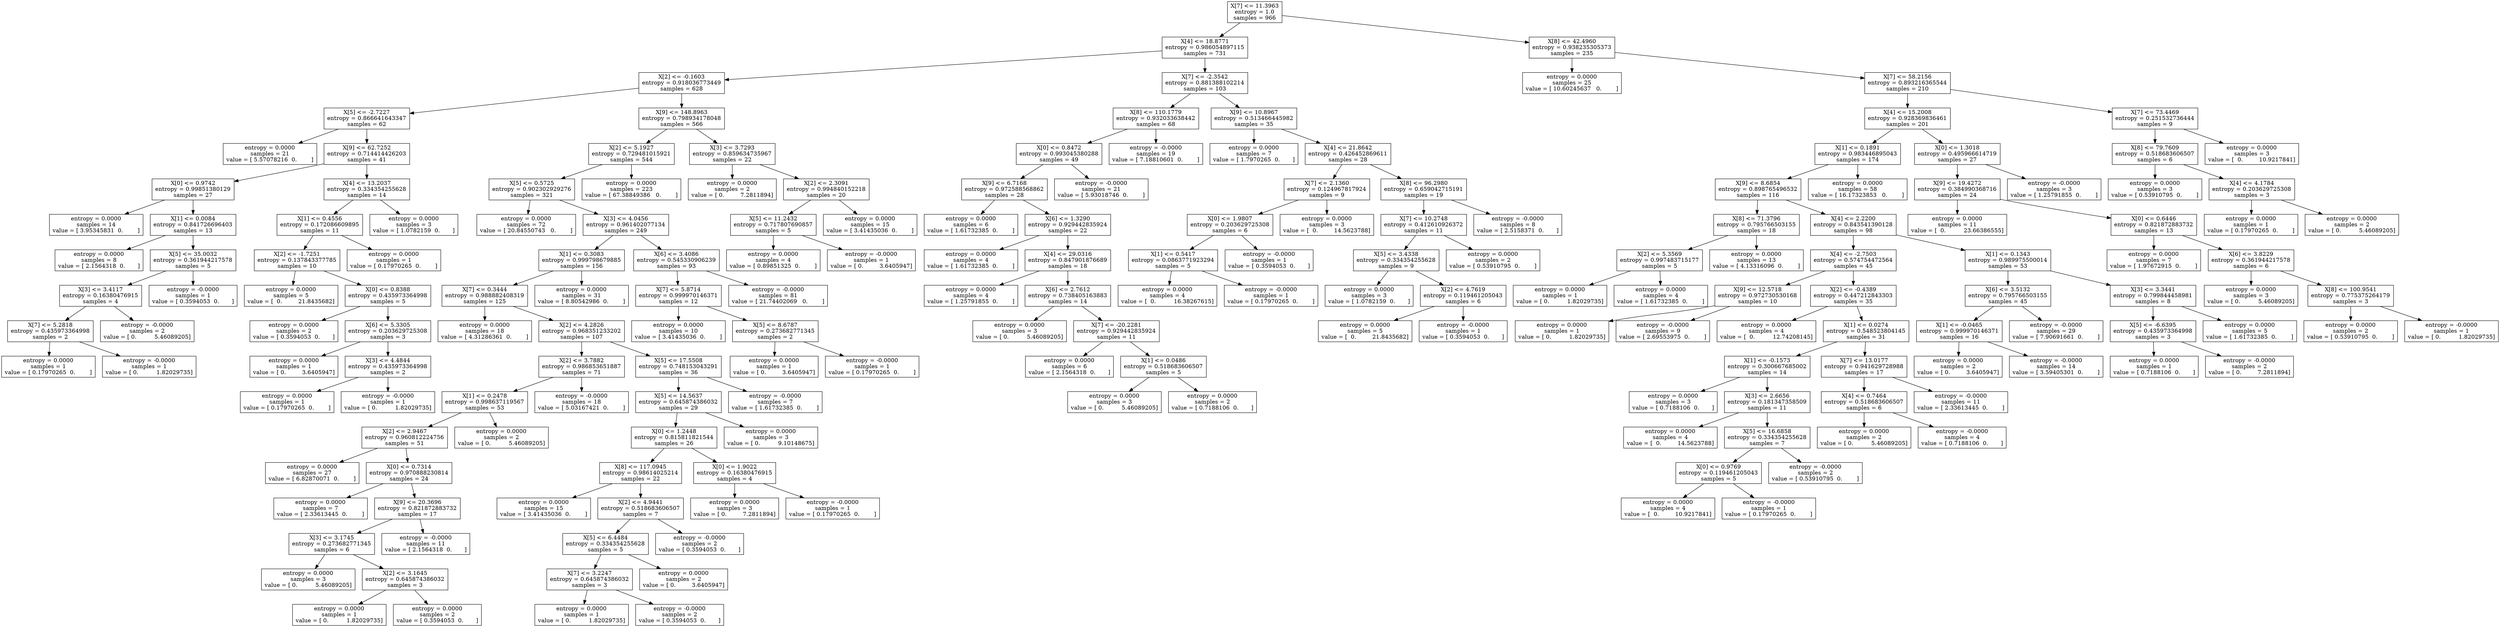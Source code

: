 digraph Tree {
0 [label="X[7] <= 11.3963\nentropy = 1.0\nsamples = 966", shape="box"] ;
1 [label="X[4] <= 18.8771\nentropy = 0.986054897115\nsamples = 731", shape="box"] ;
0 -> 1 ;
2 [label="X[2] <= -0.1603\nentropy = 0.918036773449\nsamples = 628", shape="box"] ;
1 -> 2 ;
3 [label="X[5] <= -2.7227\nentropy = 0.866641643347\nsamples = 62", shape="box"] ;
2 -> 3 ;
4 [label="entropy = 0.0000\nsamples = 21\nvalue = [ 5.57078216  0.        ]", shape="box"] ;
3 -> 4 ;
5 [label="X[9] <= 62.7252\nentropy = 0.714414426203\nsamples = 41", shape="box"] ;
3 -> 5 ;
6 [label="X[0] <= 0.9742\nentropy = 0.99851380129\nsamples = 27", shape="box"] ;
5 -> 6 ;
7 [label="entropy = 0.0000\nsamples = 14\nvalue = [ 3.95345831  0.        ]", shape="box"] ;
6 -> 7 ;
8 [label="X[1] <= 0.0084\nentropy = 0.841726696403\nsamples = 13", shape="box"] ;
6 -> 8 ;
9 [label="entropy = 0.0000\nsamples = 8\nvalue = [ 2.1564318  0.       ]", shape="box"] ;
8 -> 9 ;
10 [label="X[5] <= 35.0032\nentropy = 0.361944217578\nsamples = 5", shape="box"] ;
8 -> 10 ;
11 [label="X[3] <= 3.4117\nentropy = 0.16380476915\nsamples = 4", shape="box"] ;
10 -> 11 ;
12 [label="X[7] <= 5.2818\nentropy = 0.435973364998\nsamples = 2", shape="box"] ;
11 -> 12 ;
13 [label="entropy = 0.0000\nsamples = 1\nvalue = [ 0.17970265  0.        ]", shape="box"] ;
12 -> 13 ;
14 [label="entropy = -0.0000\nsamples = 1\nvalue = [ 0.          1.82029735]", shape="box"] ;
12 -> 14 ;
15 [label="entropy = -0.0000\nsamples = 2\nvalue = [ 0.          5.46089205]", shape="box"] ;
11 -> 15 ;
16 [label="entropy = -0.0000\nsamples = 1\nvalue = [ 0.3594053  0.       ]", shape="box"] ;
10 -> 16 ;
17 [label="X[4] <= 13.2037\nentropy = 0.334354255628\nsamples = 14", shape="box"] ;
5 -> 17 ;
18 [label="X[1] <= 0.4556\nentropy = 0.172086609895\nsamples = 11", shape="box"] ;
17 -> 18 ;
19 [label="X[2] <= -1.7251\nentropy = 0.137843377785\nsamples = 10", shape="box"] ;
18 -> 19 ;
20 [label="entropy = 0.0000\nsamples = 5\nvalue = [  0.         21.8435682]", shape="box"] ;
19 -> 20 ;
21 [label="X[0] <= 0.8388\nentropy = 0.435973364998\nsamples = 5", shape="box"] ;
19 -> 21 ;
22 [label="entropy = 0.0000\nsamples = 2\nvalue = [ 0.3594053  0.       ]", shape="box"] ;
21 -> 22 ;
23 [label="X[6] <= 5.3305\nentropy = 0.203629725308\nsamples = 3", shape="box"] ;
21 -> 23 ;
24 [label="entropy = 0.0000\nsamples = 1\nvalue = [ 0.         3.6405947]", shape="box"] ;
23 -> 24 ;
25 [label="X[3] <= 4.4844\nentropy = 0.435973364998\nsamples = 2", shape="box"] ;
23 -> 25 ;
26 [label="entropy = 0.0000\nsamples = 1\nvalue = [ 0.17970265  0.        ]", shape="box"] ;
25 -> 26 ;
27 [label="entropy = -0.0000\nsamples = 1\nvalue = [ 0.          1.82029735]", shape="box"] ;
25 -> 27 ;
28 [label="entropy = 0.0000\nsamples = 1\nvalue = [ 0.17970265  0.        ]", shape="box"] ;
18 -> 28 ;
29 [label="entropy = 0.0000\nsamples = 3\nvalue = [ 1.0782159  0.       ]", shape="box"] ;
17 -> 29 ;
30 [label="X[9] <= 148.8963\nentropy = 0.798934178048\nsamples = 566", shape="box"] ;
2 -> 30 ;
31 [label="X[2] <= 5.1927\nentropy = 0.729481015921\nsamples = 544", shape="box"] ;
30 -> 31 ;
32 [label="X[5] <= 0.5725\nentropy = 0.902302929276\nsamples = 321", shape="box"] ;
31 -> 32 ;
33 [label="entropy = 0.0000\nsamples = 72\nvalue = [ 20.84550743   0.        ]", shape="box"] ;
32 -> 33 ;
34 [label="X[3] <= 4.0456\nentropy = 0.961402077134\nsamples = 249", shape="box"] ;
32 -> 34 ;
35 [label="X[1] <= 0.3083\nentropy = 0.999798679885\nsamples = 156", shape="box"] ;
34 -> 35 ;
36 [label="X[7] <= 0.3444\nentropy = 0.988882408319\nsamples = 125", shape="box"] ;
35 -> 36 ;
37 [label="entropy = 0.0000\nsamples = 18\nvalue = [ 4.31286361  0.        ]", shape="box"] ;
36 -> 37 ;
38 [label="X[2] <= 4.2826\nentropy = 0.968351233202\nsamples = 107", shape="box"] ;
36 -> 38 ;
39 [label="X[2] <= 3.7882\nentropy = 0.986853651887\nsamples = 71", shape="box"] ;
38 -> 39 ;
40 [label="X[1] <= 0.2478\nentropy = 0.998637119567\nsamples = 53", shape="box"] ;
39 -> 40 ;
41 [label="X[2] <= 2.9467\nentropy = 0.960812224756\nsamples = 51", shape="box"] ;
40 -> 41 ;
42 [label="entropy = 0.0000\nsamples = 27\nvalue = [ 6.82870071  0.        ]", shape="box"] ;
41 -> 42 ;
43 [label="X[0] <= 0.7314\nentropy = 0.970888230814\nsamples = 24", shape="box"] ;
41 -> 43 ;
44 [label="entropy = 0.0000\nsamples = 7\nvalue = [ 2.33613445  0.        ]", shape="box"] ;
43 -> 44 ;
45 [label="X[9] <= 20.3696\nentropy = 0.821872883732\nsamples = 17", shape="box"] ;
43 -> 45 ;
46 [label="X[3] <= 3.1745\nentropy = 0.273682771345\nsamples = 6", shape="box"] ;
45 -> 46 ;
47 [label="entropy = 0.0000\nsamples = 3\nvalue = [ 0.          5.46089205]", shape="box"] ;
46 -> 47 ;
48 [label="X[2] <= 3.1645\nentropy = 0.645874386032\nsamples = 3", shape="box"] ;
46 -> 48 ;
49 [label="entropy = 0.0000\nsamples = 1\nvalue = [ 0.          1.82029735]", shape="box"] ;
48 -> 49 ;
50 [label="entropy = 0.0000\nsamples = 2\nvalue = [ 0.3594053  0.       ]", shape="box"] ;
48 -> 50 ;
51 [label="entropy = -0.0000\nsamples = 11\nvalue = [ 2.1564318  0.       ]", shape="box"] ;
45 -> 51 ;
52 [label="entropy = 0.0000\nsamples = 2\nvalue = [ 0.          5.46089205]", shape="box"] ;
40 -> 52 ;
53 [label="entropy = -0.0000\nsamples = 18\nvalue = [ 5.03167421  0.        ]", shape="box"] ;
39 -> 53 ;
54 [label="X[5] <= 17.5508\nentropy = 0.748153043291\nsamples = 36", shape="box"] ;
38 -> 54 ;
55 [label="X[5] <= 14.5637\nentropy = 0.645874386032\nsamples = 29", shape="box"] ;
54 -> 55 ;
56 [label="X[0] <= 1.2448\nentropy = 0.815811821544\nsamples = 26", shape="box"] ;
55 -> 56 ;
57 [label="X[8] <= 117.0945\nentropy = 0.98614025214\nsamples = 22", shape="box"] ;
56 -> 57 ;
58 [label="entropy = 0.0000\nsamples = 15\nvalue = [ 3.41435036  0.        ]", shape="box"] ;
57 -> 58 ;
59 [label="X[2] <= 4.9441\nentropy = 0.518683606507\nsamples = 7", shape="box"] ;
57 -> 59 ;
60 [label="X[5] <= 6.4484\nentropy = 0.334354255628\nsamples = 5", shape="box"] ;
59 -> 60 ;
61 [label="X[7] <= 3.2247\nentropy = 0.645874386032\nsamples = 3", shape="box"] ;
60 -> 61 ;
62 [label="entropy = 0.0000\nsamples = 1\nvalue = [ 0.          1.82029735]", shape="box"] ;
61 -> 62 ;
63 [label="entropy = -0.0000\nsamples = 2\nvalue = [ 0.3594053  0.       ]", shape="box"] ;
61 -> 63 ;
64 [label="entropy = 0.0000\nsamples = 2\nvalue = [ 0.         3.6405947]", shape="box"] ;
60 -> 64 ;
65 [label="entropy = -0.0000\nsamples = 2\nvalue = [ 0.3594053  0.       ]", shape="box"] ;
59 -> 65 ;
66 [label="X[0] <= 1.9022\nentropy = 0.16380476915\nsamples = 4", shape="box"] ;
56 -> 66 ;
67 [label="entropy = 0.0000\nsamples = 3\nvalue = [ 0.         7.2811894]", shape="box"] ;
66 -> 67 ;
68 [label="entropy = -0.0000\nsamples = 1\nvalue = [ 0.17970265  0.        ]", shape="box"] ;
66 -> 68 ;
69 [label="entropy = 0.0000\nsamples = 3\nvalue = [ 0.          9.10148675]", shape="box"] ;
55 -> 69 ;
70 [label="entropy = -0.0000\nsamples = 7\nvalue = [ 1.61732385  0.        ]", shape="box"] ;
54 -> 70 ;
71 [label="entropy = 0.0000\nsamples = 31\nvalue = [ 8.80542986  0.        ]", shape="box"] ;
35 -> 71 ;
72 [label="X[6] <= 3.4086\nentropy = 0.545330906239\nsamples = 93", shape="box"] ;
34 -> 72 ;
73 [label="X[7] <= 5.8714\nentropy = 0.999970146371\nsamples = 12", shape="box"] ;
72 -> 73 ;
74 [label="entropy = 0.0000\nsamples = 10\nvalue = [ 3.41435036  0.        ]", shape="box"] ;
73 -> 74 ;
75 [label="X[5] <= 8.6787\nentropy = 0.273682771345\nsamples = 2", shape="box"] ;
73 -> 75 ;
76 [label="entropy = 0.0000\nsamples = 1\nvalue = [ 0.         3.6405947]", shape="box"] ;
75 -> 76 ;
77 [label="entropy = -0.0000\nsamples = 1\nvalue = [ 0.17970265  0.        ]", shape="box"] ;
75 -> 77 ;
78 [label="entropy = -0.0000\nsamples = 81\nvalue = [ 21.74402069   0.        ]", shape="box"] ;
72 -> 78 ;
79 [label="entropy = 0.0000\nsamples = 223\nvalue = [ 67.38849386   0.        ]", shape="box"] ;
31 -> 79 ;
80 [label="X[3] <= 3.7293\nentropy = 0.859634735967\nsamples = 22", shape="box"] ;
30 -> 80 ;
81 [label="entropy = 0.0000\nsamples = 2\nvalue = [ 0.         7.2811894]", shape="box"] ;
80 -> 81 ;
82 [label="X[2] <= 2.3091\nentropy = 0.994840152218\nsamples = 20", shape="box"] ;
80 -> 82 ;
83 [label="X[5] <= 11.2432\nentropy = 0.717807690857\nsamples = 5", shape="box"] ;
82 -> 83 ;
84 [label="entropy = 0.0000\nsamples = 4\nvalue = [ 0.89851325  0.        ]", shape="box"] ;
83 -> 84 ;
85 [label="entropy = -0.0000\nsamples = 1\nvalue = [ 0.         3.6405947]", shape="box"] ;
83 -> 85 ;
86 [label="entropy = 0.0000\nsamples = 15\nvalue = [ 3.41435036  0.        ]", shape="box"] ;
82 -> 86 ;
87 [label="X[7] <= -2.3542\nentropy = 0.881388102214\nsamples = 103", shape="box"] ;
1 -> 87 ;
88 [label="X[8] <= 110.1779\nentropy = 0.932033638442\nsamples = 68", shape="box"] ;
87 -> 88 ;
89 [label="X[0] <= 0.8472\nentropy = 0.993045380288\nsamples = 49", shape="box"] ;
88 -> 89 ;
90 [label="X[9] <= 6.7168\nentropy = 0.972588568862\nsamples = 28", shape="box"] ;
89 -> 90 ;
91 [label="entropy = 0.0000\nsamples = 6\nvalue = [ 1.61732385  0.        ]", shape="box"] ;
90 -> 91 ;
92 [label="X[6] <= 1.3290\nentropy = 0.929442835924\nsamples = 22", shape="box"] ;
90 -> 92 ;
93 [label="entropy = 0.0000\nsamples = 4\nvalue = [ 1.61732385  0.        ]", shape="box"] ;
92 -> 93 ;
94 [label="X[4] <= 29.0316\nentropy = 0.847901876689\nsamples = 18", shape="box"] ;
92 -> 94 ;
95 [label="entropy = 0.0000\nsamples = 4\nvalue = [ 1.25791855  0.        ]", shape="box"] ;
94 -> 95 ;
96 [label="X[6] <= 2.7612\nentropy = 0.738405163883\nsamples = 14", shape="box"] ;
94 -> 96 ;
97 [label="entropy = 0.0000\nsamples = 3\nvalue = [ 0.          5.46089205]", shape="box"] ;
96 -> 97 ;
98 [label="X[7] <= -20.2281\nentropy = 0.929442835924\nsamples = 11", shape="box"] ;
96 -> 98 ;
99 [label="entropy = 0.0000\nsamples = 6\nvalue = [ 2.1564318  0.       ]", shape="box"] ;
98 -> 99 ;
100 [label="X[1] <= 0.0486\nentropy = 0.518683606507\nsamples = 5", shape="box"] ;
98 -> 100 ;
101 [label="entropy = 0.0000\nsamples = 3\nvalue = [ 0.          5.46089205]", shape="box"] ;
100 -> 101 ;
102 [label="entropy = 0.0000\nsamples = 2\nvalue = [ 0.7188106  0.       ]", shape="box"] ;
100 -> 102 ;
103 [label="entropy = -0.0000\nsamples = 21\nvalue = [ 5.93018746  0.        ]", shape="box"] ;
89 -> 103 ;
104 [label="entropy = -0.0000\nsamples = 19\nvalue = [ 7.18810601  0.        ]", shape="box"] ;
88 -> 104 ;
105 [label="X[9] <= 10.8967\nentropy = 0.513466445982\nsamples = 35", shape="box"] ;
87 -> 105 ;
106 [label="entropy = 0.0000\nsamples = 7\nvalue = [ 1.7970265  0.       ]", shape="box"] ;
105 -> 106 ;
107 [label="X[4] <= 21.8642\nentropy = 0.426452869611\nsamples = 28", shape="box"] ;
105 -> 107 ;
108 [label="X[7] <= 2.1360\nentropy = 0.124967817924\nsamples = 9", shape="box"] ;
107 -> 108 ;
109 [label="X[0] <= 1.9807\nentropy = 0.203629725308\nsamples = 6", shape="box"] ;
108 -> 109 ;
110 [label="X[1] <= 0.5417\nentropy = 0.0863771923294\nsamples = 5", shape="box"] ;
109 -> 110 ;
111 [label="entropy = 0.0000\nsamples = 4\nvalue = [  0.          16.38267615]", shape="box"] ;
110 -> 111 ;
112 [label="entropy = -0.0000\nsamples = 1\nvalue = [ 0.17970265  0.        ]", shape="box"] ;
110 -> 112 ;
113 [label="entropy = -0.0000\nsamples = 1\nvalue = [ 0.3594053  0.       ]", shape="box"] ;
109 -> 113 ;
114 [label="entropy = 0.0000\nsamples = 3\nvalue = [  0.         14.5623788]", shape="box"] ;
108 -> 114 ;
115 [label="X[8] <= 96.2980\nentropy = 0.659042715191\nsamples = 19", shape="box"] ;
107 -> 115 ;
116 [label="X[7] <= 10.2748\nentropy = 0.412610926372\nsamples = 11", shape="box"] ;
115 -> 116 ;
117 [label="X[5] <= 3.4338\nentropy = 0.334354255628\nsamples = 9", shape="box"] ;
116 -> 117 ;
118 [label="entropy = 0.0000\nsamples = 3\nvalue = [ 1.0782159  0.       ]", shape="box"] ;
117 -> 118 ;
119 [label="X[2] <= 4.7619\nentropy = 0.119461205043\nsamples = 6", shape="box"] ;
117 -> 119 ;
120 [label="entropy = 0.0000\nsamples = 5\nvalue = [  0.         21.8435682]", shape="box"] ;
119 -> 120 ;
121 [label="entropy = -0.0000\nsamples = 1\nvalue = [ 0.3594053  0.       ]", shape="box"] ;
119 -> 121 ;
122 [label="entropy = 0.0000\nsamples = 2\nvalue = [ 0.53910795  0.        ]", shape="box"] ;
116 -> 122 ;
123 [label="entropy = -0.0000\nsamples = 8\nvalue = [ 2.5158371  0.       ]", shape="box"] ;
115 -> 123 ;
124 [label="X[8] <= 42.4960\nentropy = 0.938235305373\nsamples = 235", shape="box"] ;
0 -> 124 ;
125 [label="entropy = 0.0000\nsamples = 25\nvalue = [ 10.60245637   0.        ]", shape="box"] ;
124 -> 125 ;
126 [label="X[7] <= 58.2156\nentropy = 0.893216365544\nsamples = 210", shape="box"] ;
124 -> 126 ;
127 [label="X[4] <= 15.2008\nentropy = 0.928369836461\nsamples = 201", shape="box"] ;
126 -> 127 ;
128 [label="X[1] <= 0.1891\nentropy = 0.983446895043\nsamples = 174", shape="box"] ;
127 -> 128 ;
129 [label="X[9] <= 8.6854\nentropy = 0.898765496532\nsamples = 116", shape="box"] ;
128 -> 129 ;
130 [label="X[8] <= 71.3796\nentropy = 0.795766503155\nsamples = 18", shape="box"] ;
129 -> 130 ;
131 [label="X[2] <= 5.3569\nentropy = 0.997483715177\nsamples = 5", shape="box"] ;
130 -> 131 ;
132 [label="entropy = 0.0000\nsamples = 1\nvalue = [ 0.          1.82029735]", shape="box"] ;
131 -> 132 ;
133 [label="entropy = 0.0000\nsamples = 4\nvalue = [ 1.61732385  0.        ]", shape="box"] ;
131 -> 133 ;
134 [label="entropy = 0.0000\nsamples = 13\nvalue = [ 4.13316096  0.        ]", shape="box"] ;
130 -> 134 ;
135 [label="X[4] <= 2.2200\nentropy = 0.843541390128\nsamples = 98", shape="box"] ;
129 -> 135 ;
136 [label="X[4] <= -2.7503\nentropy = 0.574754472564\nsamples = 45", shape="box"] ;
135 -> 136 ;
137 [label="X[9] <= 12.5718\nentropy = 0.972730530168\nsamples = 10", shape="box"] ;
136 -> 137 ;
138 [label="entropy = 0.0000\nsamples = 1\nvalue = [ 0.          1.82029735]", shape="box"] ;
137 -> 138 ;
139 [label="entropy = -0.0000\nsamples = 9\nvalue = [ 2.69553975  0.        ]", shape="box"] ;
137 -> 139 ;
140 [label="X[2] <= -0.4389\nentropy = 0.447212843303\nsamples = 35", shape="box"] ;
136 -> 140 ;
141 [label="entropy = 0.0000\nsamples = 4\nvalue = [  0.          12.74208145]", shape="box"] ;
140 -> 141 ;
142 [label="X[1] <= 0.0274\nentropy = 0.548523804145\nsamples = 31", shape="box"] ;
140 -> 142 ;
143 [label="X[1] <= -0.1573\nentropy = 0.300667685002\nsamples = 14", shape="box"] ;
142 -> 143 ;
144 [label="entropy = 0.0000\nsamples = 3\nvalue = [ 0.7188106  0.       ]", shape="box"] ;
143 -> 144 ;
145 [label="X[3] <= 2.6656\nentropy = 0.181347358509\nsamples = 11", shape="box"] ;
143 -> 145 ;
146 [label="entropy = 0.0000\nsamples = 4\nvalue = [  0.         14.5623788]", shape="box"] ;
145 -> 146 ;
147 [label="X[5] <= 16.6858\nentropy = 0.334354255628\nsamples = 7", shape="box"] ;
145 -> 147 ;
148 [label="X[0] <= 0.9769\nentropy = 0.119461205043\nsamples = 5", shape="box"] ;
147 -> 148 ;
149 [label="entropy = 0.0000\nsamples = 4\nvalue = [  0.         10.9217841]", shape="box"] ;
148 -> 149 ;
150 [label="entropy = -0.0000\nsamples = 1\nvalue = [ 0.17970265  0.        ]", shape="box"] ;
148 -> 150 ;
151 [label="entropy = -0.0000\nsamples = 2\nvalue = [ 0.53910795  0.        ]", shape="box"] ;
147 -> 151 ;
152 [label="X[7] <= 13.0177\nentropy = 0.941629728988\nsamples = 17", shape="box"] ;
142 -> 152 ;
153 [label="X[4] <= 0.7464\nentropy = 0.518683606507\nsamples = 6", shape="box"] ;
152 -> 153 ;
154 [label="entropy = 0.0000\nsamples = 2\nvalue = [ 0.          5.46089205]", shape="box"] ;
153 -> 154 ;
155 [label="entropy = -0.0000\nsamples = 4\nvalue = [ 0.7188106  0.       ]", shape="box"] ;
153 -> 155 ;
156 [label="entropy = -0.0000\nsamples = 11\nvalue = [ 2.33613445  0.        ]", shape="box"] ;
152 -> 156 ;
157 [label="X[1] <= 0.1343\nentropy = 0.989975500014\nsamples = 53", shape="box"] ;
135 -> 157 ;
158 [label="X[6] <= 3.5132\nentropy = 0.795766503155\nsamples = 45", shape="box"] ;
157 -> 158 ;
159 [label="X[1] <= -0.0465\nentropy = 0.999970146371\nsamples = 16", shape="box"] ;
158 -> 159 ;
160 [label="entropy = 0.0000\nsamples = 2\nvalue = [ 0.         3.6405947]", shape="box"] ;
159 -> 160 ;
161 [label="entropy = -0.0000\nsamples = 14\nvalue = [ 3.59405301  0.        ]", shape="box"] ;
159 -> 161 ;
162 [label="entropy = -0.0000\nsamples = 29\nvalue = [ 7.90691661  0.        ]", shape="box"] ;
158 -> 162 ;
163 [label="X[3] <= 3.3441\nentropy = 0.799844458981\nsamples = 8", shape="box"] ;
157 -> 163 ;
164 [label="X[5] <= -6.6395\nentropy = 0.435973364998\nsamples = 3", shape="box"] ;
163 -> 164 ;
165 [label="entropy = 0.0000\nsamples = 1\nvalue = [ 0.7188106  0.       ]", shape="box"] ;
164 -> 165 ;
166 [label="entropy = -0.0000\nsamples = 2\nvalue = [ 0.         7.2811894]", shape="box"] ;
164 -> 166 ;
167 [label="entropy = 0.0000\nsamples = 5\nvalue = [ 1.61732385  0.        ]", shape="box"] ;
163 -> 167 ;
168 [label="entropy = 0.0000\nsamples = 58\nvalue = [ 16.17323853   0.        ]", shape="box"] ;
128 -> 168 ;
169 [label="X[0] <= 1.3018\nentropy = 0.495966614719\nsamples = 27", shape="box"] ;
127 -> 169 ;
170 [label="X[9] <= 19.4272\nentropy = 0.384990368716\nsamples = 24", shape="box"] ;
169 -> 170 ;
171 [label="entropy = 0.0000\nsamples = 11\nvalue = [  0.          23.66386555]", shape="box"] ;
170 -> 171 ;
172 [label="X[0] <= 0.6446\nentropy = 0.821872883732\nsamples = 13", shape="box"] ;
170 -> 172 ;
173 [label="entropy = 0.0000\nsamples = 7\nvalue = [ 1.97672915  0.        ]", shape="box"] ;
172 -> 173 ;
174 [label="X[6] <= 3.8229\nentropy = 0.361944217578\nsamples = 6", shape="box"] ;
172 -> 174 ;
175 [label="entropy = 0.0000\nsamples = 3\nvalue = [ 0.          5.46089205]", shape="box"] ;
174 -> 175 ;
176 [label="X[8] <= 100.9541\nentropy = 0.775375264179\nsamples = 3", shape="box"] ;
174 -> 176 ;
177 [label="entropy = 0.0000\nsamples = 2\nvalue = [ 0.53910795  0.        ]", shape="box"] ;
176 -> 177 ;
178 [label="entropy = -0.0000\nsamples = 1\nvalue = [ 0.          1.82029735]", shape="box"] ;
176 -> 178 ;
179 [label="entropy = -0.0000\nsamples = 3\nvalue = [ 1.25791855  0.        ]", shape="box"] ;
169 -> 179 ;
180 [label="X[7] <= 73.4469\nentropy = 0.251532736444\nsamples = 9", shape="box"] ;
126 -> 180 ;
181 [label="X[8] <= 79.7609\nentropy = 0.518683606507\nsamples = 6", shape="box"] ;
180 -> 181 ;
182 [label="entropy = 0.0000\nsamples = 3\nvalue = [ 0.53910795  0.        ]", shape="box"] ;
181 -> 182 ;
183 [label="X[4] <= 4.1784\nentropy = 0.203629725308\nsamples = 3", shape="box"] ;
181 -> 183 ;
184 [label="entropy = 0.0000\nsamples = 1\nvalue = [ 0.17970265  0.        ]", shape="box"] ;
183 -> 184 ;
185 [label="entropy = 0.0000\nsamples = 2\nvalue = [ 0.          5.46089205]", shape="box"] ;
183 -> 185 ;
186 [label="entropy = 0.0000\nsamples = 3\nvalue = [  0.         10.9217841]", shape="box"] ;
180 -> 186 ;
}